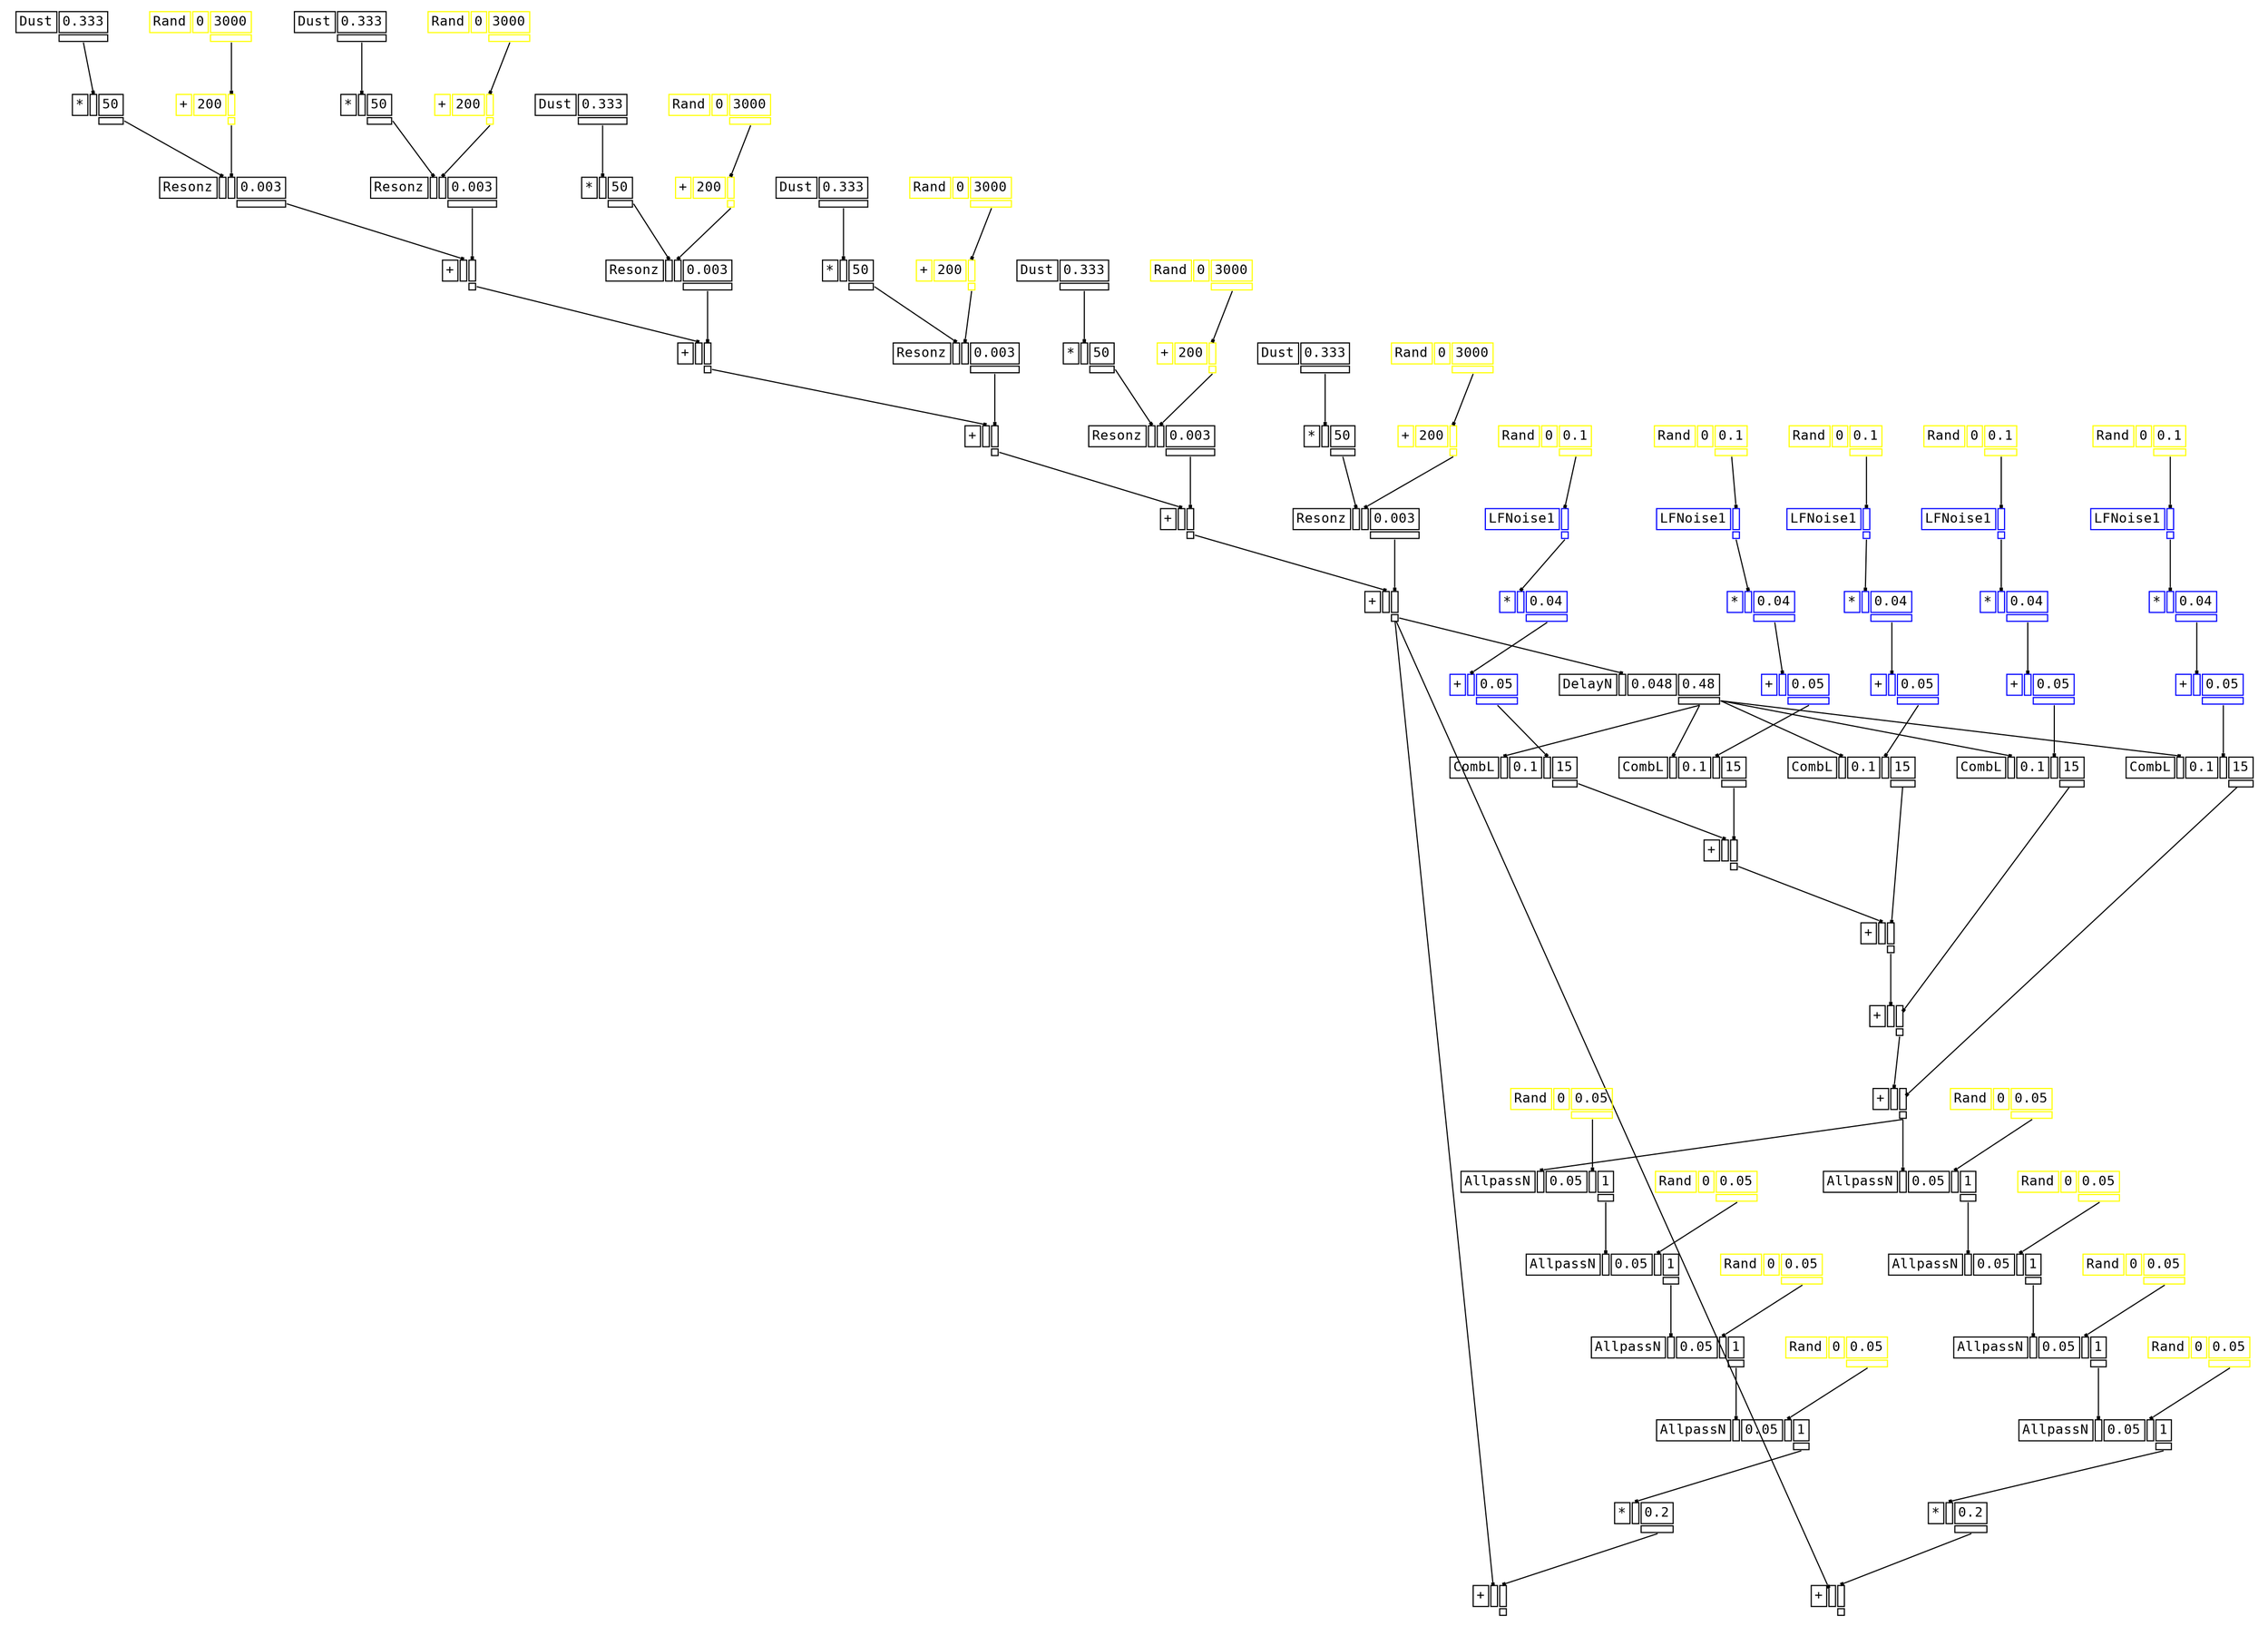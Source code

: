 digraph Anonymous {
graph [splines=false];
node [fontsize=12,fontname="Courier"];
edge [arrowhead=box,arrowsize=0.25];
u_1[shape="plaintext",color="black",label=<<TABLE BORDER="0" CELLBORDER="1"><TR><TD>Dust</TD><TD ID="u_1:K_0">0.333</TD></TR><TR><TD BORDER="0"></TD><TD PORT="o_0" ID="u_1:o_0"></TD></TR></TABLE>>];
u_3[shape="plaintext",color="black",label=<<TABLE BORDER="0" CELLBORDER="1"><TR><TD>*</TD><TD PORT="i_0" ID="u_3:i_0"></TD><TD ID="u_3:K_1">50</TD></TR><TR><TD BORDER="0"></TD><TD BORDER="0"></TD><TD PORT="o_0" ID="u_3:o_0"></TD></TR></TABLE>>];
u_7[shape="plaintext",color="yellow",label=<<TABLE BORDER="0" CELLBORDER="1"><TR><TD>Rand</TD><TD ID="u_7:K_0">0</TD><TD ID="u_7:K_1">3000</TD></TR><TR><TD BORDER="0"></TD><TD BORDER="0"></TD><TD PORT="o_0" ID="u_7:o_0"></TD></TR></TABLE>>];
u_8[shape="plaintext",color="yellow",label=<<TABLE BORDER="0" CELLBORDER="1"><TR><TD>+</TD><TD ID="u_8:K_0">200</TD><TD PORT="i_1" ID="u_8:i_1"></TD></TR><TR><TD BORDER="0"></TD><TD BORDER="0"></TD><TD PORT="o_0" ID="u_8:o_0"></TD></TR></TABLE>>];
u_10[shape="plaintext",color="black",label=<<TABLE BORDER="0" CELLBORDER="1"><TR><TD>Resonz</TD><TD PORT="i_0" ID="u_10:i_0"></TD><TD PORT="i_1" ID="u_10:i_1"></TD><TD ID="u_10:K_2">0.003</TD></TR><TR><TD BORDER="0"></TD><TD BORDER="0"></TD><TD BORDER="0"></TD><TD PORT="o_0" ID="u_10:o_0"></TD></TR></TABLE>>];
u_11[shape="plaintext",color="black",label=<<TABLE BORDER="0" CELLBORDER="1"><TR><TD>Dust</TD><TD ID="u_11:K_0">0.333</TD></TR><TR><TD BORDER="0"></TD><TD PORT="o_0" ID="u_11:o_0"></TD></TR></TABLE>>];
u_12[shape="plaintext",color="black",label=<<TABLE BORDER="0" CELLBORDER="1"><TR><TD>*</TD><TD PORT="i_0" ID="u_12:i_0"></TD><TD ID="u_12:K_1">50</TD></TR><TR><TD BORDER="0"></TD><TD BORDER="0"></TD><TD PORT="o_0" ID="u_12:o_0"></TD></TR></TABLE>>];
u_13[shape="plaintext",color="yellow",label=<<TABLE BORDER="0" CELLBORDER="1"><TR><TD>Rand</TD><TD ID="u_13:K_0">0</TD><TD ID="u_13:K_1">3000</TD></TR><TR><TD BORDER="0"></TD><TD BORDER="0"></TD><TD PORT="o_0" ID="u_13:o_0"></TD></TR></TABLE>>];
u_14[shape="plaintext",color="yellow",label=<<TABLE BORDER="0" CELLBORDER="1"><TR><TD>+</TD><TD ID="u_14:K_0">200</TD><TD PORT="i_1" ID="u_14:i_1"></TD></TR><TR><TD BORDER="0"></TD><TD BORDER="0"></TD><TD PORT="o_0" ID="u_14:o_0"></TD></TR></TABLE>>];
u_15[shape="plaintext",color="black",label=<<TABLE BORDER="0" CELLBORDER="1"><TR><TD>Resonz</TD><TD PORT="i_0" ID="u_15:i_0"></TD><TD PORT="i_1" ID="u_15:i_1"></TD><TD ID="u_15:K_2">0.003</TD></TR><TR><TD BORDER="0"></TD><TD BORDER="0"></TD><TD BORDER="0"></TD><TD PORT="o_0" ID="u_15:o_0"></TD></TR></TABLE>>];
u_16[shape="plaintext",color="black",label=<<TABLE BORDER="0" CELLBORDER="1"><TR><TD>+</TD><TD PORT="i_0" ID="u_16:i_0"></TD><TD PORT="i_1" ID="u_16:i_1"></TD></TR><TR><TD BORDER="0"></TD><TD BORDER="0"></TD><TD PORT="o_0" ID="u_16:o_0"></TD></TR></TABLE>>];
u_17[shape="plaintext",color="black",label=<<TABLE BORDER="0" CELLBORDER="1"><TR><TD>Dust</TD><TD ID="u_17:K_0">0.333</TD></TR><TR><TD BORDER="0"></TD><TD PORT="o_0" ID="u_17:o_0"></TD></TR></TABLE>>];
u_18[shape="plaintext",color="black",label=<<TABLE BORDER="0" CELLBORDER="1"><TR><TD>*</TD><TD PORT="i_0" ID="u_18:i_0"></TD><TD ID="u_18:K_1">50</TD></TR><TR><TD BORDER="0"></TD><TD BORDER="0"></TD><TD PORT="o_0" ID="u_18:o_0"></TD></TR></TABLE>>];
u_19[shape="plaintext",color="yellow",label=<<TABLE BORDER="0" CELLBORDER="1"><TR><TD>Rand</TD><TD ID="u_19:K_0">0</TD><TD ID="u_19:K_1">3000</TD></TR><TR><TD BORDER="0"></TD><TD BORDER="0"></TD><TD PORT="o_0" ID="u_19:o_0"></TD></TR></TABLE>>];
u_20[shape="plaintext",color="yellow",label=<<TABLE BORDER="0" CELLBORDER="1"><TR><TD>+</TD><TD ID="u_20:K_0">200</TD><TD PORT="i_1" ID="u_20:i_1"></TD></TR><TR><TD BORDER="0"></TD><TD BORDER="0"></TD><TD PORT="o_0" ID="u_20:o_0"></TD></TR></TABLE>>];
u_21[shape="plaintext",color="black",label=<<TABLE BORDER="0" CELLBORDER="1"><TR><TD>Resonz</TD><TD PORT="i_0" ID="u_21:i_0"></TD><TD PORT="i_1" ID="u_21:i_1"></TD><TD ID="u_21:K_2">0.003</TD></TR><TR><TD BORDER="0"></TD><TD BORDER="0"></TD><TD BORDER="0"></TD><TD PORT="o_0" ID="u_21:o_0"></TD></TR></TABLE>>];
u_22[shape="plaintext",color="black",label=<<TABLE BORDER="0" CELLBORDER="1"><TR><TD>+</TD><TD PORT="i_0" ID="u_22:i_0"></TD><TD PORT="i_1" ID="u_22:i_1"></TD></TR><TR><TD BORDER="0"></TD><TD BORDER="0"></TD><TD PORT="o_0" ID="u_22:o_0"></TD></TR></TABLE>>];
u_23[shape="plaintext",color="black",label=<<TABLE BORDER="0" CELLBORDER="1"><TR><TD>Dust</TD><TD ID="u_23:K_0">0.333</TD></TR><TR><TD BORDER="0"></TD><TD PORT="o_0" ID="u_23:o_0"></TD></TR></TABLE>>];
u_24[shape="plaintext",color="black",label=<<TABLE BORDER="0" CELLBORDER="1"><TR><TD>*</TD><TD PORT="i_0" ID="u_24:i_0"></TD><TD ID="u_24:K_1">50</TD></TR><TR><TD BORDER="0"></TD><TD BORDER="0"></TD><TD PORT="o_0" ID="u_24:o_0"></TD></TR></TABLE>>];
u_25[shape="plaintext",color="yellow",label=<<TABLE BORDER="0" CELLBORDER="1"><TR><TD>Rand</TD><TD ID="u_25:K_0">0</TD><TD ID="u_25:K_1">3000</TD></TR><TR><TD BORDER="0"></TD><TD BORDER="0"></TD><TD PORT="o_0" ID="u_25:o_0"></TD></TR></TABLE>>];
u_26[shape="plaintext",color="yellow",label=<<TABLE BORDER="0" CELLBORDER="1"><TR><TD>+</TD><TD ID="u_26:K_0">200</TD><TD PORT="i_1" ID="u_26:i_1"></TD></TR><TR><TD BORDER="0"></TD><TD BORDER="0"></TD><TD PORT="o_0" ID="u_26:o_0"></TD></TR></TABLE>>];
u_27[shape="plaintext",color="black",label=<<TABLE BORDER="0" CELLBORDER="1"><TR><TD>Resonz</TD><TD PORT="i_0" ID="u_27:i_0"></TD><TD PORT="i_1" ID="u_27:i_1"></TD><TD ID="u_27:K_2">0.003</TD></TR><TR><TD BORDER="0"></TD><TD BORDER="0"></TD><TD BORDER="0"></TD><TD PORT="o_0" ID="u_27:o_0"></TD></TR></TABLE>>];
u_28[shape="plaintext",color="black",label=<<TABLE BORDER="0" CELLBORDER="1"><TR><TD>+</TD><TD PORT="i_0" ID="u_28:i_0"></TD><TD PORT="i_1" ID="u_28:i_1"></TD></TR><TR><TD BORDER="0"></TD><TD BORDER="0"></TD><TD PORT="o_0" ID="u_28:o_0"></TD></TR></TABLE>>];
u_29[shape="plaintext",color="black",label=<<TABLE BORDER="0" CELLBORDER="1"><TR><TD>Dust</TD><TD ID="u_29:K_0">0.333</TD></TR><TR><TD BORDER="0"></TD><TD PORT="o_0" ID="u_29:o_0"></TD></TR></TABLE>>];
u_30[shape="plaintext",color="black",label=<<TABLE BORDER="0" CELLBORDER="1"><TR><TD>*</TD><TD PORT="i_0" ID="u_30:i_0"></TD><TD ID="u_30:K_1">50</TD></TR><TR><TD BORDER="0"></TD><TD BORDER="0"></TD><TD PORT="o_0" ID="u_30:o_0"></TD></TR></TABLE>>];
u_31[shape="plaintext",color="yellow",label=<<TABLE BORDER="0" CELLBORDER="1"><TR><TD>Rand</TD><TD ID="u_31:K_0">0</TD><TD ID="u_31:K_1">3000</TD></TR><TR><TD BORDER="0"></TD><TD BORDER="0"></TD><TD PORT="o_0" ID="u_31:o_0"></TD></TR></TABLE>>];
u_32[shape="plaintext",color="yellow",label=<<TABLE BORDER="0" CELLBORDER="1"><TR><TD>+</TD><TD ID="u_32:K_0">200</TD><TD PORT="i_1" ID="u_32:i_1"></TD></TR><TR><TD BORDER="0"></TD><TD BORDER="0"></TD><TD PORT="o_0" ID="u_32:o_0"></TD></TR></TABLE>>];
u_33[shape="plaintext",color="black",label=<<TABLE BORDER="0" CELLBORDER="1"><TR><TD>Resonz</TD><TD PORT="i_0" ID="u_33:i_0"></TD><TD PORT="i_1" ID="u_33:i_1"></TD><TD ID="u_33:K_2">0.003</TD></TR><TR><TD BORDER="0"></TD><TD BORDER="0"></TD><TD BORDER="0"></TD><TD PORT="o_0" ID="u_33:o_0"></TD></TR></TABLE>>];
u_34[shape="plaintext",color="black",label=<<TABLE BORDER="0" CELLBORDER="1"><TR><TD>+</TD><TD PORT="i_0" ID="u_34:i_0"></TD><TD PORT="i_1" ID="u_34:i_1"></TD></TR><TR><TD BORDER="0"></TD><TD BORDER="0"></TD><TD PORT="o_0" ID="u_34:o_0"></TD></TR></TABLE>>];
u_35[shape="plaintext",color="black",label=<<TABLE BORDER="0" CELLBORDER="1"><TR><TD>Dust</TD><TD ID="u_35:K_0">0.333</TD></TR><TR><TD BORDER="0"></TD><TD PORT="o_0" ID="u_35:o_0"></TD></TR></TABLE>>];
u_36[shape="plaintext",color="black",label=<<TABLE BORDER="0" CELLBORDER="1"><TR><TD>*</TD><TD PORT="i_0" ID="u_36:i_0"></TD><TD ID="u_36:K_1">50</TD></TR><TR><TD BORDER="0"></TD><TD BORDER="0"></TD><TD PORT="o_0" ID="u_36:o_0"></TD></TR></TABLE>>];
u_37[shape="plaintext",color="yellow",label=<<TABLE BORDER="0" CELLBORDER="1"><TR><TD>Rand</TD><TD ID="u_37:K_0">0</TD><TD ID="u_37:K_1">3000</TD></TR><TR><TD BORDER="0"></TD><TD BORDER="0"></TD><TD PORT="o_0" ID="u_37:o_0"></TD></TR></TABLE>>];
u_38[shape="plaintext",color="yellow",label=<<TABLE BORDER="0" CELLBORDER="1"><TR><TD>+</TD><TD ID="u_38:K_0">200</TD><TD PORT="i_1" ID="u_38:i_1"></TD></TR><TR><TD BORDER="0"></TD><TD BORDER="0"></TD><TD PORT="o_0" ID="u_38:o_0"></TD></TR></TABLE>>];
u_39[shape="plaintext",color="black",label=<<TABLE BORDER="0" CELLBORDER="1"><TR><TD>Resonz</TD><TD PORT="i_0" ID="u_39:i_0"></TD><TD PORT="i_1" ID="u_39:i_1"></TD><TD ID="u_39:K_2">0.003</TD></TR><TR><TD BORDER="0"></TD><TD BORDER="0"></TD><TD BORDER="0"></TD><TD PORT="o_0" ID="u_39:o_0"></TD></TR></TABLE>>];
u_40[shape="plaintext",color="black",label=<<TABLE BORDER="0" CELLBORDER="1"><TR><TD>+</TD><TD PORT="i_0" ID="u_40:i_0"></TD><TD PORT="i_1" ID="u_40:i_1"></TD></TR><TR><TD BORDER="0"></TD><TD BORDER="0"></TD><TD PORT="o_0" ID="u_40:o_0"></TD></TR></TABLE>>];
u_43[shape="plaintext",color="black",label=<<TABLE BORDER="0" CELLBORDER="1"><TR><TD>DelayN</TD><TD PORT="i_0" ID="u_43:i_0"></TD><TD ID="u_43:K_1">0.048</TD><TD ID="u_43:K_2">0.48</TD></TR><TR><TD BORDER="0"></TD><TD BORDER="0"></TD><TD BORDER="0"></TD><TD PORT="o_0" ID="u_43:o_0"></TD></TR></TABLE>>];
u_45[shape="plaintext",color="yellow",label=<<TABLE BORDER="0" CELLBORDER="1"><TR><TD>Rand</TD><TD ID="u_45:K_0">0</TD><TD ID="u_45:K_1">0.1</TD></TR><TR><TD BORDER="0"></TD><TD BORDER="0"></TD><TD PORT="o_0" ID="u_45:o_0"></TD></TR></TABLE>>];
u_46[shape="plaintext",color="blue",label=<<TABLE BORDER="0" CELLBORDER="1"><TR><TD>LFNoise1</TD><TD PORT="i_0" ID="u_46:i_0"></TD></TR><TR><TD BORDER="0"></TD><TD PORT="o_0" ID="u_46:o_0"></TD></TR></TABLE>>];
u_48[shape="plaintext",color="blue",label=<<TABLE BORDER="0" CELLBORDER="1"><TR><TD>*</TD><TD PORT="i_0" ID="u_48:i_0"></TD><TD ID="u_48:K_1">0.04</TD></TR><TR><TD BORDER="0"></TD><TD BORDER="0"></TD><TD PORT="o_0" ID="u_48:o_0"></TD></TR></TABLE>>];
u_50[shape="plaintext",color="blue",label=<<TABLE BORDER="0" CELLBORDER="1"><TR><TD>+</TD><TD PORT="i_0" ID="u_50:i_0"></TD><TD ID="u_50:K_1">0.05</TD></TR><TR><TD BORDER="0"></TD><TD BORDER="0"></TD><TD PORT="o_0" ID="u_50:o_0"></TD></TR></TABLE>>];
u_52[shape="plaintext",color="black",label=<<TABLE BORDER="0" CELLBORDER="1"><TR><TD>CombL</TD><TD PORT="i_0" ID="u_52:i_0"></TD><TD ID="u_52:K_1">0.1</TD><TD PORT="i_2" ID="u_52:i_2"></TD><TD ID="u_52:K_3">15</TD></TR><TR><TD BORDER="0"></TD><TD BORDER="0"></TD><TD BORDER="0"></TD><TD BORDER="0"></TD><TD PORT="o_0" ID="u_52:o_0"></TD></TR></TABLE>>];
u_53[shape="plaintext",color="yellow",label=<<TABLE BORDER="0" CELLBORDER="1"><TR><TD>Rand</TD><TD ID="u_53:K_0">0</TD><TD ID="u_53:K_1">0.1</TD></TR><TR><TD BORDER="0"></TD><TD BORDER="0"></TD><TD PORT="o_0" ID="u_53:o_0"></TD></TR></TABLE>>];
u_54[shape="plaintext",color="blue",label=<<TABLE BORDER="0" CELLBORDER="1"><TR><TD>LFNoise1</TD><TD PORT="i_0" ID="u_54:i_0"></TD></TR><TR><TD BORDER="0"></TD><TD PORT="o_0" ID="u_54:o_0"></TD></TR></TABLE>>];
u_55[shape="plaintext",color="blue",label=<<TABLE BORDER="0" CELLBORDER="1"><TR><TD>*</TD><TD PORT="i_0" ID="u_55:i_0"></TD><TD ID="u_55:K_1">0.04</TD></TR><TR><TD BORDER="0"></TD><TD BORDER="0"></TD><TD PORT="o_0" ID="u_55:o_0"></TD></TR></TABLE>>];
u_56[shape="plaintext",color="blue",label=<<TABLE BORDER="0" CELLBORDER="1"><TR><TD>+</TD><TD PORT="i_0" ID="u_56:i_0"></TD><TD ID="u_56:K_1">0.05</TD></TR><TR><TD BORDER="0"></TD><TD BORDER="0"></TD><TD PORT="o_0" ID="u_56:o_0"></TD></TR></TABLE>>];
u_57[shape="plaintext",color="black",label=<<TABLE BORDER="0" CELLBORDER="1"><TR><TD>CombL</TD><TD PORT="i_0" ID="u_57:i_0"></TD><TD ID="u_57:K_1">0.1</TD><TD PORT="i_2" ID="u_57:i_2"></TD><TD ID="u_57:K_3">15</TD></TR><TR><TD BORDER="0"></TD><TD BORDER="0"></TD><TD BORDER="0"></TD><TD BORDER="0"></TD><TD PORT="o_0" ID="u_57:o_0"></TD></TR></TABLE>>];
u_58[shape="plaintext",color="black",label=<<TABLE BORDER="0" CELLBORDER="1"><TR><TD>+</TD><TD PORT="i_0" ID="u_58:i_0"></TD><TD PORT="i_1" ID="u_58:i_1"></TD></TR><TR><TD BORDER="0"></TD><TD BORDER="0"></TD><TD PORT="o_0" ID="u_58:o_0"></TD></TR></TABLE>>];
u_59[shape="plaintext",color="yellow",label=<<TABLE BORDER="0" CELLBORDER="1"><TR><TD>Rand</TD><TD ID="u_59:K_0">0</TD><TD ID="u_59:K_1">0.1</TD></TR><TR><TD BORDER="0"></TD><TD BORDER="0"></TD><TD PORT="o_0" ID="u_59:o_0"></TD></TR></TABLE>>];
u_60[shape="plaintext",color="blue",label=<<TABLE BORDER="0" CELLBORDER="1"><TR><TD>LFNoise1</TD><TD PORT="i_0" ID="u_60:i_0"></TD></TR><TR><TD BORDER="0"></TD><TD PORT="o_0" ID="u_60:o_0"></TD></TR></TABLE>>];
u_61[shape="plaintext",color="blue",label=<<TABLE BORDER="0" CELLBORDER="1"><TR><TD>*</TD><TD PORT="i_0" ID="u_61:i_0"></TD><TD ID="u_61:K_1">0.04</TD></TR><TR><TD BORDER="0"></TD><TD BORDER="0"></TD><TD PORT="o_0" ID="u_61:o_0"></TD></TR></TABLE>>];
u_62[shape="plaintext",color="blue",label=<<TABLE BORDER="0" CELLBORDER="1"><TR><TD>+</TD><TD PORT="i_0" ID="u_62:i_0"></TD><TD ID="u_62:K_1">0.05</TD></TR><TR><TD BORDER="0"></TD><TD BORDER="0"></TD><TD PORT="o_0" ID="u_62:o_0"></TD></TR></TABLE>>];
u_63[shape="plaintext",color="black",label=<<TABLE BORDER="0" CELLBORDER="1"><TR><TD>CombL</TD><TD PORT="i_0" ID="u_63:i_0"></TD><TD ID="u_63:K_1">0.1</TD><TD PORT="i_2" ID="u_63:i_2"></TD><TD ID="u_63:K_3">15</TD></TR><TR><TD BORDER="0"></TD><TD BORDER="0"></TD><TD BORDER="0"></TD><TD BORDER="0"></TD><TD PORT="o_0" ID="u_63:o_0"></TD></TR></TABLE>>];
u_64[shape="plaintext",color="black",label=<<TABLE BORDER="0" CELLBORDER="1"><TR><TD>+</TD><TD PORT="i_0" ID="u_64:i_0"></TD><TD PORT="i_1" ID="u_64:i_1"></TD></TR><TR><TD BORDER="0"></TD><TD BORDER="0"></TD><TD PORT="o_0" ID="u_64:o_0"></TD></TR></TABLE>>];
u_65[shape="plaintext",color="yellow",label=<<TABLE BORDER="0" CELLBORDER="1"><TR><TD>Rand</TD><TD ID="u_65:K_0">0</TD><TD ID="u_65:K_1">0.1</TD></TR><TR><TD BORDER="0"></TD><TD BORDER="0"></TD><TD PORT="o_0" ID="u_65:o_0"></TD></TR></TABLE>>];
u_66[shape="plaintext",color="blue",label=<<TABLE BORDER="0" CELLBORDER="1"><TR><TD>LFNoise1</TD><TD PORT="i_0" ID="u_66:i_0"></TD></TR><TR><TD BORDER="0"></TD><TD PORT="o_0" ID="u_66:o_0"></TD></TR></TABLE>>];
u_67[shape="plaintext",color="blue",label=<<TABLE BORDER="0" CELLBORDER="1"><TR><TD>*</TD><TD PORT="i_0" ID="u_67:i_0"></TD><TD ID="u_67:K_1">0.04</TD></TR><TR><TD BORDER="0"></TD><TD BORDER="0"></TD><TD PORT="o_0" ID="u_67:o_0"></TD></TR></TABLE>>];
u_68[shape="plaintext",color="blue",label=<<TABLE BORDER="0" CELLBORDER="1"><TR><TD>+</TD><TD PORT="i_0" ID="u_68:i_0"></TD><TD ID="u_68:K_1">0.05</TD></TR><TR><TD BORDER="0"></TD><TD BORDER="0"></TD><TD PORT="o_0" ID="u_68:o_0"></TD></TR></TABLE>>];
u_69[shape="plaintext",color="black",label=<<TABLE BORDER="0" CELLBORDER="1"><TR><TD>CombL</TD><TD PORT="i_0" ID="u_69:i_0"></TD><TD ID="u_69:K_1">0.1</TD><TD PORT="i_2" ID="u_69:i_2"></TD><TD ID="u_69:K_3">15</TD></TR><TR><TD BORDER="0"></TD><TD BORDER="0"></TD><TD BORDER="0"></TD><TD BORDER="0"></TD><TD PORT="o_0" ID="u_69:o_0"></TD></TR></TABLE>>];
u_70[shape="plaintext",color="black",label=<<TABLE BORDER="0" CELLBORDER="1"><TR><TD>+</TD><TD PORT="i_0" ID="u_70:i_0"></TD><TD PORT="i_1" ID="u_70:i_1"></TD></TR><TR><TD BORDER="0"></TD><TD BORDER="0"></TD><TD PORT="o_0" ID="u_70:o_0"></TD></TR></TABLE>>];
u_71[shape="plaintext",color="yellow",label=<<TABLE BORDER="0" CELLBORDER="1"><TR><TD>Rand</TD><TD ID="u_71:K_0">0</TD><TD ID="u_71:K_1">0.1</TD></TR><TR><TD BORDER="0"></TD><TD BORDER="0"></TD><TD PORT="o_0" ID="u_71:o_0"></TD></TR></TABLE>>];
u_72[shape="plaintext",color="blue",label=<<TABLE BORDER="0" CELLBORDER="1"><TR><TD>LFNoise1</TD><TD PORT="i_0" ID="u_72:i_0"></TD></TR><TR><TD BORDER="0"></TD><TD PORT="o_0" ID="u_72:o_0"></TD></TR></TABLE>>];
u_73[shape="plaintext",color="blue",label=<<TABLE BORDER="0" CELLBORDER="1"><TR><TD>*</TD><TD PORT="i_0" ID="u_73:i_0"></TD><TD ID="u_73:K_1">0.04</TD></TR><TR><TD BORDER="0"></TD><TD BORDER="0"></TD><TD PORT="o_0" ID="u_73:o_0"></TD></TR></TABLE>>];
u_74[shape="plaintext",color="blue",label=<<TABLE BORDER="0" CELLBORDER="1"><TR><TD>+</TD><TD PORT="i_0" ID="u_74:i_0"></TD><TD ID="u_74:K_1">0.05</TD></TR><TR><TD BORDER="0"></TD><TD BORDER="0"></TD><TD PORT="o_0" ID="u_74:o_0"></TD></TR></TABLE>>];
u_75[shape="plaintext",color="black",label=<<TABLE BORDER="0" CELLBORDER="1"><TR><TD>CombL</TD><TD PORT="i_0" ID="u_75:i_0"></TD><TD ID="u_75:K_1">0.1</TD><TD PORT="i_2" ID="u_75:i_2"></TD><TD ID="u_75:K_3">15</TD></TR><TR><TD BORDER="0"></TD><TD BORDER="0"></TD><TD BORDER="0"></TD><TD BORDER="0"></TD><TD PORT="o_0" ID="u_75:o_0"></TD></TR></TABLE>>];
u_76[shape="plaintext",color="black",label=<<TABLE BORDER="0" CELLBORDER="1"><TR><TD>+</TD><TD PORT="i_0" ID="u_76:i_0"></TD><TD PORT="i_1" ID="u_76:i_1"></TD></TR><TR><TD BORDER="0"></TD><TD BORDER="0"></TD><TD PORT="o_0" ID="u_76:o_0"></TD></TR></TABLE>>];
u_77[shape="plaintext",color="yellow",label=<<TABLE BORDER="0" CELLBORDER="1"><TR><TD>Rand</TD><TD ID="u_77:K_0">0</TD><TD ID="u_77:K_1">0.05</TD></TR><TR><TD BORDER="0"></TD><TD BORDER="0"></TD><TD PORT="o_0" ID="u_77:o_0"></TD></TR></TABLE>>];
u_79[shape="plaintext",color="black",label=<<TABLE BORDER="0" CELLBORDER="1"><TR><TD>AllpassN</TD><TD PORT="i_0" ID="u_79:i_0"></TD><TD ID="u_79:K_1">0.05</TD><TD PORT="i_2" ID="u_79:i_2"></TD><TD ID="u_79:K_3">1</TD></TR><TR><TD BORDER="0"></TD><TD BORDER="0"></TD><TD BORDER="0"></TD><TD BORDER="0"></TD><TD PORT="o_0" ID="u_79:o_0"></TD></TR></TABLE>>];
u_80[shape="plaintext",color="yellow",label=<<TABLE BORDER="0" CELLBORDER="1"><TR><TD>Rand</TD><TD ID="u_80:K_0">0</TD><TD ID="u_80:K_1">0.05</TD></TR><TR><TD BORDER="0"></TD><TD BORDER="0"></TD><TD PORT="o_0" ID="u_80:o_0"></TD></TR></TABLE>>];
u_81[shape="plaintext",color="black",label=<<TABLE BORDER="0" CELLBORDER="1"><TR><TD>AllpassN</TD><TD PORT="i_0" ID="u_81:i_0"></TD><TD ID="u_81:K_1">0.05</TD><TD PORT="i_2" ID="u_81:i_2"></TD><TD ID="u_81:K_3">1</TD></TR><TR><TD BORDER="0"></TD><TD BORDER="0"></TD><TD BORDER="0"></TD><TD BORDER="0"></TD><TD PORT="o_0" ID="u_81:o_0"></TD></TR></TABLE>>];
u_82[shape="plaintext",color="yellow",label=<<TABLE BORDER="0" CELLBORDER="1"><TR><TD>Rand</TD><TD ID="u_82:K_0">0</TD><TD ID="u_82:K_1">0.05</TD></TR><TR><TD BORDER="0"></TD><TD BORDER="0"></TD><TD PORT="o_0" ID="u_82:o_0"></TD></TR></TABLE>>];
u_83[shape="plaintext",color="black",label=<<TABLE BORDER="0" CELLBORDER="1"><TR><TD>AllpassN</TD><TD PORT="i_0" ID="u_83:i_0"></TD><TD ID="u_83:K_1">0.05</TD><TD PORT="i_2" ID="u_83:i_2"></TD><TD ID="u_83:K_3">1</TD></TR><TR><TD BORDER="0"></TD><TD BORDER="0"></TD><TD BORDER="0"></TD><TD BORDER="0"></TD><TD PORT="o_0" ID="u_83:o_0"></TD></TR></TABLE>>];
u_84[shape="plaintext",color="yellow",label=<<TABLE BORDER="0" CELLBORDER="1"><TR><TD>Rand</TD><TD ID="u_84:K_0">0</TD><TD ID="u_84:K_1">0.05</TD></TR><TR><TD BORDER="0"></TD><TD BORDER="0"></TD><TD PORT="o_0" ID="u_84:o_0"></TD></TR></TABLE>>];
u_85[shape="plaintext",color="black",label=<<TABLE BORDER="0" CELLBORDER="1"><TR><TD>AllpassN</TD><TD PORT="i_0" ID="u_85:i_0"></TD><TD ID="u_85:K_1">0.05</TD><TD PORT="i_2" ID="u_85:i_2"></TD><TD ID="u_85:K_3">1</TD></TR><TR><TD BORDER="0"></TD><TD BORDER="0"></TD><TD BORDER="0"></TD><TD BORDER="0"></TD><TD PORT="o_0" ID="u_85:o_0"></TD></TR></TABLE>>];
u_87[shape="plaintext",color="black",label=<<TABLE BORDER="0" CELLBORDER="1"><TR><TD>*</TD><TD PORT="i_0" ID="u_87:i_0"></TD><TD ID="u_87:K_1">0.2</TD></TR><TR><TD BORDER="0"></TD><TD BORDER="0"></TD><TD PORT="o_0" ID="u_87:o_0"></TD></TR></TABLE>>];
u_88[shape="plaintext",color="black",label=<<TABLE BORDER="0" CELLBORDER="1"><TR><TD>+</TD><TD PORT="i_0" ID="u_88:i_0"></TD><TD PORT="i_1" ID="u_88:i_1"></TD></TR><TR><TD BORDER="0"></TD><TD BORDER="0"></TD><TD PORT="o_0" ID="u_88:o_0"></TD></TR></TABLE>>];
u_89[shape="plaintext",color="yellow",label=<<TABLE BORDER="0" CELLBORDER="1"><TR><TD>Rand</TD><TD ID="u_89:K_0">0</TD><TD ID="u_89:K_1">0.05</TD></TR><TR><TD BORDER="0"></TD><TD BORDER="0"></TD><TD PORT="o_0" ID="u_89:o_0"></TD></TR></TABLE>>];
u_90[shape="plaintext",color="black",label=<<TABLE BORDER="0" CELLBORDER="1"><TR><TD>AllpassN</TD><TD PORT="i_0" ID="u_90:i_0"></TD><TD ID="u_90:K_1">0.05</TD><TD PORT="i_2" ID="u_90:i_2"></TD><TD ID="u_90:K_3">1</TD></TR><TR><TD BORDER="0"></TD><TD BORDER="0"></TD><TD BORDER="0"></TD><TD BORDER="0"></TD><TD PORT="o_0" ID="u_90:o_0"></TD></TR></TABLE>>];
u_91[shape="plaintext",color="yellow",label=<<TABLE BORDER="0" CELLBORDER="1"><TR><TD>Rand</TD><TD ID="u_91:K_0">0</TD><TD ID="u_91:K_1">0.05</TD></TR><TR><TD BORDER="0"></TD><TD BORDER="0"></TD><TD PORT="o_0" ID="u_91:o_0"></TD></TR></TABLE>>];
u_92[shape="plaintext",color="black",label=<<TABLE BORDER="0" CELLBORDER="1"><TR><TD>AllpassN</TD><TD PORT="i_0" ID="u_92:i_0"></TD><TD ID="u_92:K_1">0.05</TD><TD PORT="i_2" ID="u_92:i_2"></TD><TD ID="u_92:K_3">1</TD></TR><TR><TD BORDER="0"></TD><TD BORDER="0"></TD><TD BORDER="0"></TD><TD BORDER="0"></TD><TD PORT="o_0" ID="u_92:o_0"></TD></TR></TABLE>>];
u_93[shape="plaintext",color="yellow",label=<<TABLE BORDER="0" CELLBORDER="1"><TR><TD>Rand</TD><TD ID="u_93:K_0">0</TD><TD ID="u_93:K_1">0.05</TD></TR><TR><TD BORDER="0"></TD><TD BORDER="0"></TD><TD PORT="o_0" ID="u_93:o_0"></TD></TR></TABLE>>];
u_94[shape="plaintext",color="black",label=<<TABLE BORDER="0" CELLBORDER="1"><TR><TD>AllpassN</TD><TD PORT="i_0" ID="u_94:i_0"></TD><TD ID="u_94:K_1">0.05</TD><TD PORT="i_2" ID="u_94:i_2"></TD><TD ID="u_94:K_3">1</TD></TR><TR><TD BORDER="0"></TD><TD BORDER="0"></TD><TD BORDER="0"></TD><TD BORDER="0"></TD><TD PORT="o_0" ID="u_94:o_0"></TD></TR></TABLE>>];
u_95[shape="plaintext",color="yellow",label=<<TABLE BORDER="0" CELLBORDER="1"><TR><TD>Rand</TD><TD ID="u_95:K_0">0</TD><TD ID="u_95:K_1">0.05</TD></TR><TR><TD BORDER="0"></TD><TD BORDER="0"></TD><TD PORT="o_0" ID="u_95:o_0"></TD></TR></TABLE>>];
u_96[shape="plaintext",color="black",label=<<TABLE BORDER="0" CELLBORDER="1"><TR><TD>AllpassN</TD><TD PORT="i_0" ID="u_96:i_0"></TD><TD ID="u_96:K_1">0.05</TD><TD PORT="i_2" ID="u_96:i_2"></TD><TD ID="u_96:K_3">1</TD></TR><TR><TD BORDER="0"></TD><TD BORDER="0"></TD><TD BORDER="0"></TD><TD BORDER="0"></TD><TD PORT="o_0" ID="u_96:o_0"></TD></TR></TABLE>>];
u_97[shape="plaintext",color="black",label=<<TABLE BORDER="0" CELLBORDER="1"><TR><TD>*</TD><TD PORT="i_0" ID="u_97:i_0"></TD><TD ID="u_97:K_1">0.2</TD></TR><TR><TD BORDER="0"></TD><TD BORDER="0"></TD><TD PORT="o_0" ID="u_97:o_0"></TD></TR></TABLE>>];
u_98[shape="plaintext",color="black",label=<<TABLE BORDER="0" CELLBORDER="1"><TR><TD>+</TD><TD PORT="i_0" ID="u_98:i_0"></TD><TD PORT="i_1" ID="u_98:i_1"></TD></TR><TR><TD BORDER="0"></TD><TD BORDER="0"></TD><TD PORT="o_0" ID="u_98:o_0"></TD></TR></TABLE>>];
u_1:o_0 -> u_3:i_0;
u_7:o_0 -> u_8:i_1;
u_3:o_0 -> u_10:i_0;
u_8:o_0 -> u_10:i_1;
u_11:o_0 -> u_12:i_0;
u_13:o_0 -> u_14:i_1;
u_12:o_0 -> u_15:i_0;
u_14:o_0 -> u_15:i_1;
u_10:o_0 -> u_16:i_0;
u_15:o_0 -> u_16:i_1;
u_17:o_0 -> u_18:i_0;
u_19:o_0 -> u_20:i_1;
u_18:o_0 -> u_21:i_0;
u_20:o_0 -> u_21:i_1;
u_16:o_0 -> u_22:i_0;
u_21:o_0 -> u_22:i_1;
u_23:o_0 -> u_24:i_0;
u_25:o_0 -> u_26:i_1;
u_24:o_0 -> u_27:i_0;
u_26:o_0 -> u_27:i_1;
u_22:o_0 -> u_28:i_0;
u_27:o_0 -> u_28:i_1;
u_29:o_0 -> u_30:i_0;
u_31:o_0 -> u_32:i_1;
u_30:o_0 -> u_33:i_0;
u_32:o_0 -> u_33:i_1;
u_28:o_0 -> u_34:i_0;
u_33:o_0 -> u_34:i_1;
u_35:o_0 -> u_36:i_0;
u_37:o_0 -> u_38:i_1;
u_36:o_0 -> u_39:i_0;
u_38:o_0 -> u_39:i_1;
u_34:o_0 -> u_40:i_0;
u_39:o_0 -> u_40:i_1;
u_40:o_0 -> u_43:i_0;
u_45:o_0 -> u_46:i_0;
u_46:o_0 -> u_48:i_0;
u_48:o_0 -> u_50:i_0;
u_43:o_0 -> u_52:i_0;
u_50:o_0 -> u_52:i_2;
u_53:o_0 -> u_54:i_0;
u_54:o_0 -> u_55:i_0;
u_55:o_0 -> u_56:i_0;
u_43:o_0 -> u_57:i_0;
u_56:o_0 -> u_57:i_2;
u_52:o_0 -> u_58:i_0;
u_57:o_0 -> u_58:i_1;
u_59:o_0 -> u_60:i_0;
u_60:o_0 -> u_61:i_0;
u_61:o_0 -> u_62:i_0;
u_43:o_0 -> u_63:i_0;
u_62:o_0 -> u_63:i_2;
u_58:o_0 -> u_64:i_0;
u_63:o_0 -> u_64:i_1;
u_65:o_0 -> u_66:i_0;
u_66:o_0 -> u_67:i_0;
u_67:o_0 -> u_68:i_0;
u_43:o_0 -> u_69:i_0;
u_68:o_0 -> u_69:i_2;
u_64:o_0 -> u_70:i_0;
u_69:o_0 -> u_70:i_1;
u_71:o_0 -> u_72:i_0;
u_72:o_0 -> u_73:i_0;
u_73:o_0 -> u_74:i_0;
u_43:o_0 -> u_75:i_0;
u_74:o_0 -> u_75:i_2;
u_70:o_0 -> u_76:i_0;
u_75:o_0 -> u_76:i_1;
u_76:o_0 -> u_79:i_0;
u_77:o_0 -> u_79:i_2;
u_79:o_0 -> u_81:i_0;
u_80:o_0 -> u_81:i_2;
u_81:o_0 -> u_83:i_0;
u_82:o_0 -> u_83:i_2;
u_83:o_0 -> u_85:i_0;
u_84:o_0 -> u_85:i_2;
u_85:o_0 -> u_87:i_0;
u_40:o_0 -> u_88:i_0;
u_87:o_0 -> u_88:i_1;
u_76:o_0 -> u_90:i_0;
u_89:o_0 -> u_90:i_2;
u_90:o_0 -> u_92:i_0;
u_91:o_0 -> u_92:i_2;
u_92:o_0 -> u_94:i_0;
u_93:o_0 -> u_94:i_2;
u_94:o_0 -> u_96:i_0;
u_95:o_0 -> u_96:i_2;
u_96:o_0 -> u_97:i_0;
u_40:o_0 -> u_98:i_0;
u_97:o_0 -> u_98:i_1;
}
